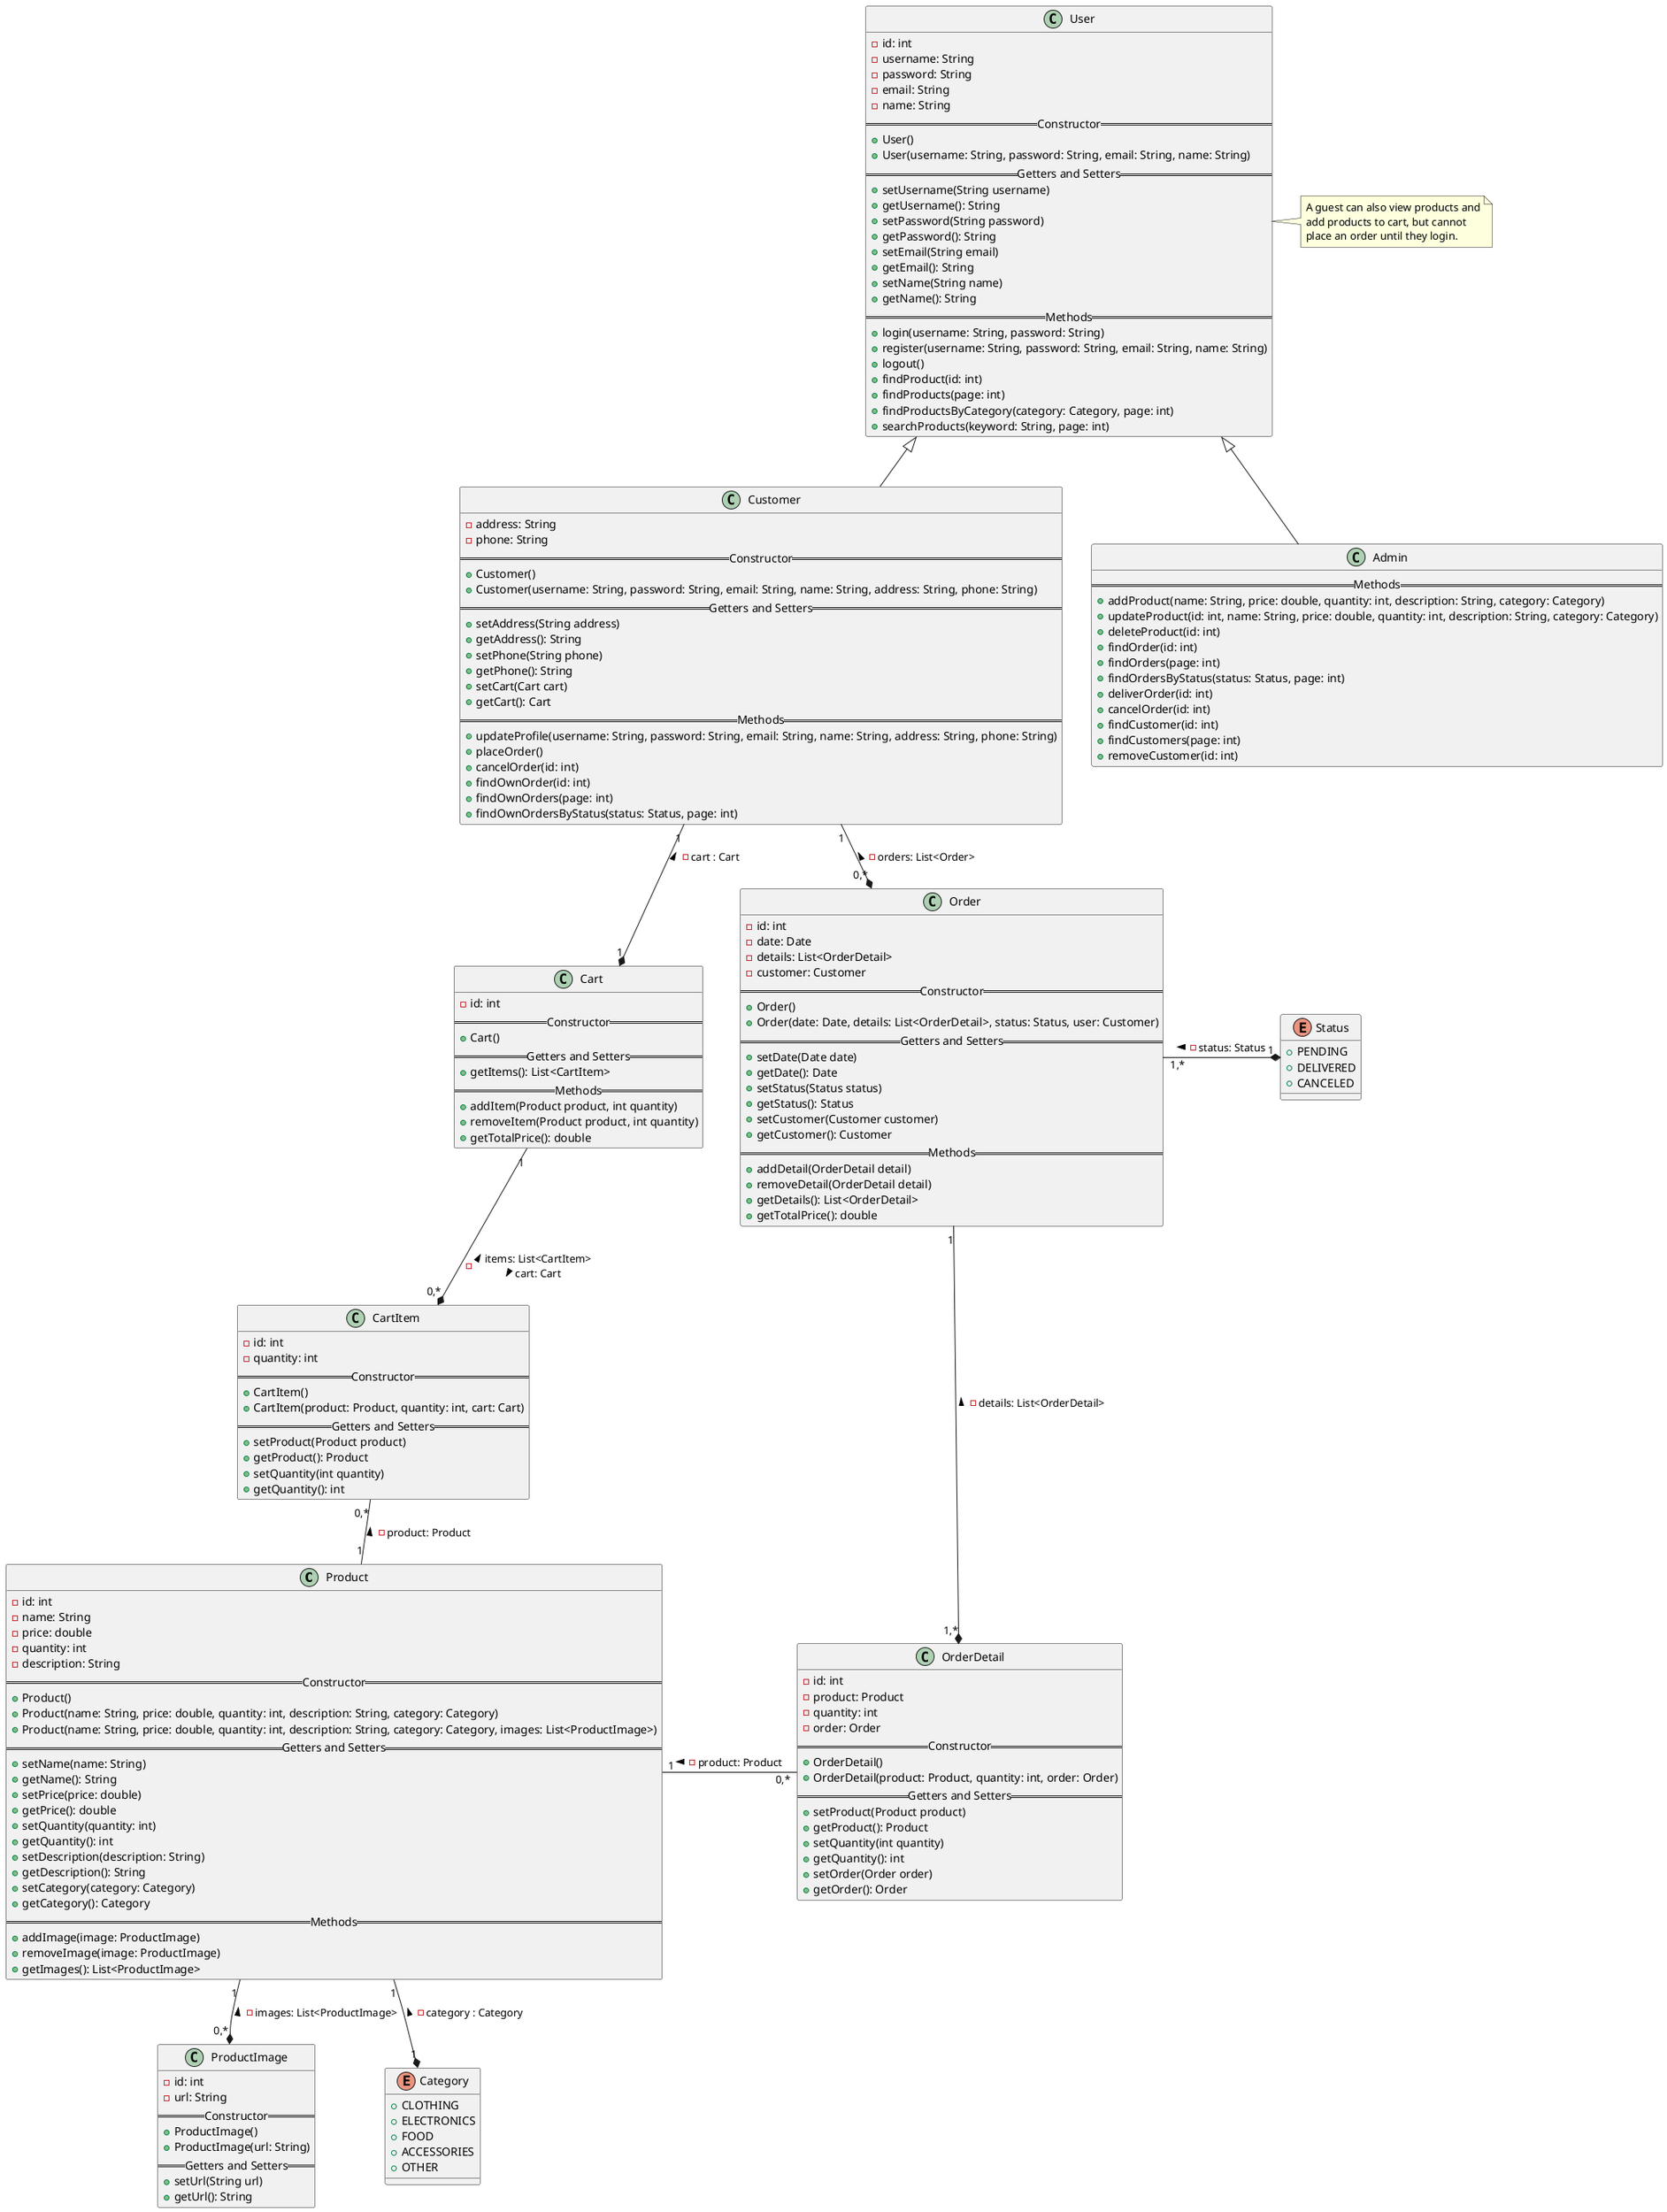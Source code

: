 @startuml
'https://plantuml.com/class-diagram
'skinparam lineType ortho

class Product {
    -id: int
    -name: String
    -price: double
    -quantity: int
    -description: String
    ==Constructor==
    +Product()
    +Product(name: String, price: double, quantity: int, description: String, category: Category)
    +Product(name: String, price: double, quantity: int, description: String, category: Category, images: List<ProductImage>)
    ==Getters and Setters==
    +setName(name: String)
    +getName(): String
    +setPrice(price: double)
    +getPrice(): double
    +setQuantity(quantity: int)
    +getQuantity(): int
    +setDescription(description: String)
    +getDescription(): String
    +setCategory(category: Category)
    +getCategory(): Category
    ==Methods==
    +addImage(image: ProductImage)
    +removeImage(image: ProductImage)
    +getImages(): List<ProductImage>
}

class ProductImage {
    -id: int
    -url: String
    ==Constructor==
    +ProductImage()
    +ProductImage(url: String)
    ==Getters and Setters==
    +setUrl(String url)
    +getUrl(): String
}

enum Category {
    +CLOTHING
    +ELECTRONICS
    +FOOD
    +ACCESSORIES
    +OTHER
}

class Cart {
    -id: int
    ==Constructor==
    +Cart()
    ==Getters and Setters==
    +getItems(): List<CartItem>
    ==Methods==
    +addItem(Product product, int quantity)
    +removeItem(Product product, int quantity)
    +getTotalPrice(): double
}

class CartItem {
    -id: int
    -quantity: int
    ==Constructor==
    +CartItem()
    +CartItem(product: Product, quantity: int, cart: Cart)
    ==Getters and Setters==
    +setProduct(Product product)
    +getProduct(): Product
    +setQuantity(int quantity)
    +getQuantity(): int
}

class User {
    -id: int
    -username: String
    -password: String
    -email: String
    -name: String
    ==Constructor==
    +User()
    +User(username: String, password: String, email: String, name: String)
    ==Getters and Setters==
    +setUsername(String username)
    +getUsername(): String
    +setPassword(String password)
    +getPassword(): String
    +setEmail(String email)
    +getEmail(): String
    +setName(String name)
    +getName(): String
    ==Methods==
    +login(username: String, password: String)
    +register(username: String, password: String, email: String, name: String)
    +logout()
    +findProduct(id: int)
    +findProducts(page: int)
    +findProductsByCategory(category: Category, page: int)
    +searchProducts(keyword: String, page: int)
}

note right of User
    A guest can also view products and
    add products to cart, but cannot
    place an order until they login.
end note

class Customer extends User {
    -address: String
    -phone: String
    ==Constructor==
    +Customer()
    +Customer(username: String, password: String, email: String, name: String, address: String, phone: String)
    ==Getters and Setters==
    +setAddress(String address)
    +getAddress(): String
    +setPhone(String phone)
    +getPhone(): String
    +setCart(Cart cart)
    +getCart(): Cart
    ==Methods==
    +updateProfile(username: String, password: String, email: String, name: String, address: String, phone: String)
    +placeOrder()
    +cancelOrder(id: int)
    +findOwnOrder(id: int)
    +findOwnOrders(page: int)
    +findOwnOrdersByStatus(status: Status, page: int)
}

class Admin extends User {
    ==Methods==
    +addProduct(name: String, price: double, quantity: int, description: String, category: Category)
    +updateProduct(id: int, name: String, price: double, quantity: int, description: String, category: Category)
    +deleteProduct(id: int)
    +findOrder(id: int)
    +findOrders(page: int)
    +findOrdersByStatus(status: Status, page: int)
    +deliverOrder(id: int)
    +cancelOrder(id: int)
    +findCustomer(id: int)
    +findCustomers(page: int)
    +removeCustomer(id: int)
}

class Order {
    -id: int
    -date: Date
    -details: List<OrderDetail>
    -customer: Customer
    ==Constructor==
    +Order()
    +Order(date: Date, details: List<OrderDetail>, status: Status, user: Customer)
    ==Getters and Setters==
    +setDate(Date date)
    +getDate(): Date
    +setStatus(Status status)
    +getStatus(): Status
    +setCustomer(Customer customer)
    +getCustomer(): Customer
    ==Methods==
    +addDetail(OrderDetail detail)
    +removeDetail(OrderDetail detail)
    +getDetails(): List<OrderDetail>
    +getTotalPrice(): double
}

class OrderDetail {
    -id: int
    -product: Product
    -quantity: int
    -order: Order
    ==Constructor==
    +OrderDetail()
    +OrderDetail(product: Product, quantity: int, order: Order)
    ==Getters and Setters==
    +setProduct(Product product)
    +getProduct(): Product
    +setQuantity(int quantity)
    +getQuantity(): int
    +setOrder(Order order)
    +getOrder(): Order
}

enum Status {
    +PENDING
    +DELIVERED
    +CANCELED
}

Customer "1" --* "1" Cart: - cart : Cart <
Cart "1" --* "0,*" CartItem: - items: List<CartItem> < \n cart: Cart >
Product "1" --* "0,*" ProductImage: -images: List<ProductImage> <
Product "1" -u- "0,*" CartItem: -product: Product >
Product "1" -r- "0,*" OrderDetail: -product: Product <
Product "1" --* "1" Category: -category : Category <
Customer "1" --* "0,*" Order: -orders: List<Order> <
Order "1" --* "1,*" OrderDetail: -details: List<OrderDetail> <
Order "1,*" -r-* "1" Status: -status: Status <
@enduml